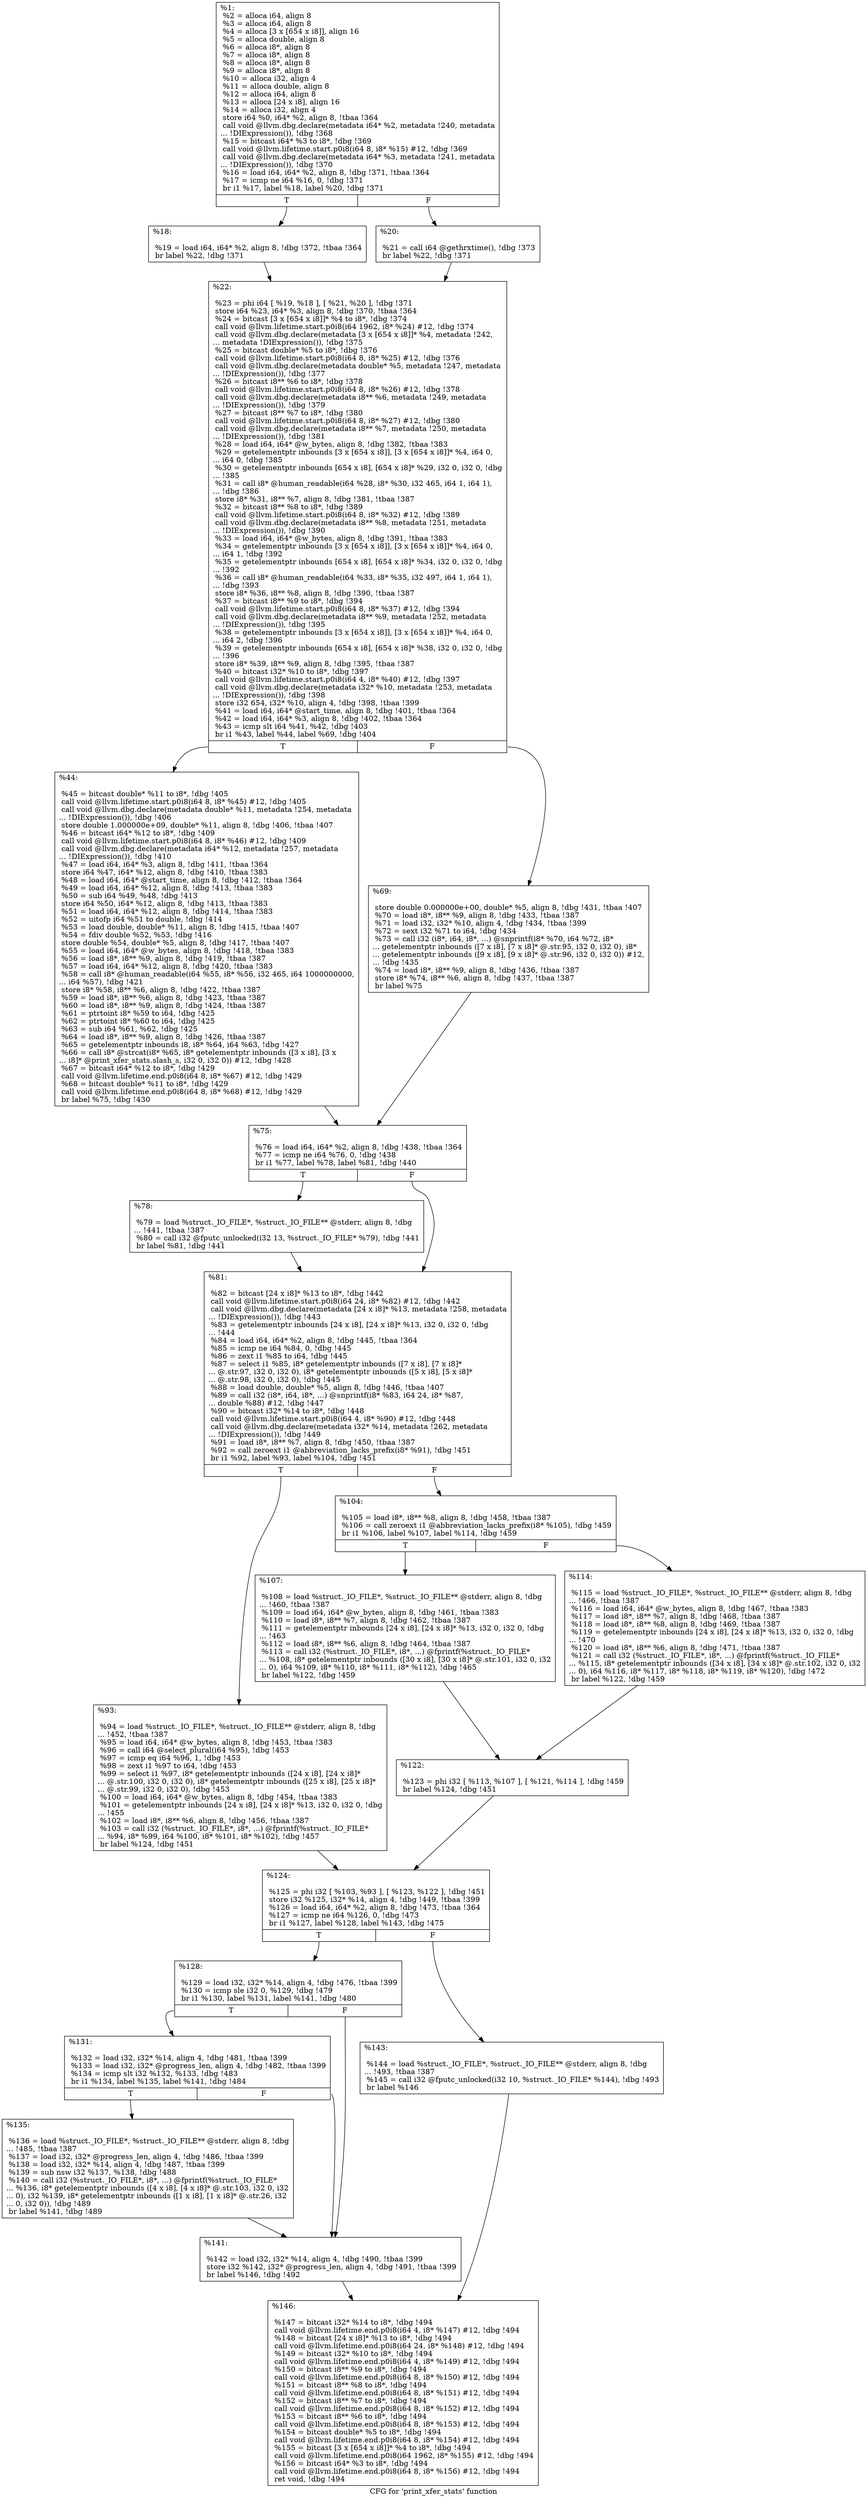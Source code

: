 digraph "CFG for 'print_xfer_stats' function" {
	label="CFG for 'print_xfer_stats' function";

	Node0x24ab180 [shape=record,label="{%1:\l  %2 = alloca i64, align 8\l  %3 = alloca i64, align 8\l  %4 = alloca [3 x [654 x i8]], align 16\l  %5 = alloca double, align 8\l  %6 = alloca i8*, align 8\l  %7 = alloca i8*, align 8\l  %8 = alloca i8*, align 8\l  %9 = alloca i8*, align 8\l  %10 = alloca i32, align 4\l  %11 = alloca double, align 8\l  %12 = alloca i64, align 8\l  %13 = alloca [24 x i8], align 16\l  %14 = alloca i32, align 4\l  store i64 %0, i64* %2, align 8, !tbaa !364\l  call void @llvm.dbg.declare(metadata i64* %2, metadata !240, metadata\l... !DIExpression()), !dbg !368\l  %15 = bitcast i64* %3 to i8*, !dbg !369\l  call void @llvm.lifetime.start.p0i8(i64 8, i8* %15) #12, !dbg !369\l  call void @llvm.dbg.declare(metadata i64* %3, metadata !241, metadata\l... !DIExpression()), !dbg !370\l  %16 = load i64, i64* %2, align 8, !dbg !371, !tbaa !364\l  %17 = icmp ne i64 %16, 0, !dbg !371\l  br i1 %17, label %18, label %20, !dbg !371\l|{<s0>T|<s1>F}}"];
	Node0x24ab180:s0 -> Node0x24ab2b0;
	Node0x24ab180:s1 -> Node0x24ab300;
	Node0x24ab2b0 [shape=record,label="{%18:\l\l  %19 = load i64, i64* %2, align 8, !dbg !372, !tbaa !364\l  br label %22, !dbg !371\l}"];
	Node0x24ab2b0 -> Node0x24ab350;
	Node0x24ab300 [shape=record,label="{%20:\l\l  %21 = call i64 @gethrxtime(), !dbg !373\l  br label %22, !dbg !371\l}"];
	Node0x24ab300 -> Node0x24ab350;
	Node0x24ab350 [shape=record,label="{%22:\l\l  %23 = phi i64 [ %19, %18 ], [ %21, %20 ], !dbg !371\l  store i64 %23, i64* %3, align 8, !dbg !370, !tbaa !364\l  %24 = bitcast [3 x [654 x i8]]* %4 to i8*, !dbg !374\l  call void @llvm.lifetime.start.p0i8(i64 1962, i8* %24) #12, !dbg !374\l  call void @llvm.dbg.declare(metadata [3 x [654 x i8]]* %4, metadata !242,\l... metadata !DIExpression()), !dbg !375\l  %25 = bitcast double* %5 to i8*, !dbg !376\l  call void @llvm.lifetime.start.p0i8(i64 8, i8* %25) #12, !dbg !376\l  call void @llvm.dbg.declare(metadata double* %5, metadata !247, metadata\l... !DIExpression()), !dbg !377\l  %26 = bitcast i8** %6 to i8*, !dbg !378\l  call void @llvm.lifetime.start.p0i8(i64 8, i8* %26) #12, !dbg !378\l  call void @llvm.dbg.declare(metadata i8** %6, metadata !249, metadata\l... !DIExpression()), !dbg !379\l  %27 = bitcast i8** %7 to i8*, !dbg !380\l  call void @llvm.lifetime.start.p0i8(i64 8, i8* %27) #12, !dbg !380\l  call void @llvm.dbg.declare(metadata i8** %7, metadata !250, metadata\l... !DIExpression()), !dbg !381\l  %28 = load i64, i64* @w_bytes, align 8, !dbg !382, !tbaa !383\l  %29 = getelementptr inbounds [3 x [654 x i8]], [3 x [654 x i8]]* %4, i64 0,\l... i64 0, !dbg !385\l  %30 = getelementptr inbounds [654 x i8], [654 x i8]* %29, i32 0, i32 0, !dbg\l... !385\l  %31 = call i8* @human_readable(i64 %28, i8* %30, i32 465, i64 1, i64 1),\l... !dbg !386\l  store i8* %31, i8** %7, align 8, !dbg !381, !tbaa !387\l  %32 = bitcast i8** %8 to i8*, !dbg !389\l  call void @llvm.lifetime.start.p0i8(i64 8, i8* %32) #12, !dbg !389\l  call void @llvm.dbg.declare(metadata i8** %8, metadata !251, metadata\l... !DIExpression()), !dbg !390\l  %33 = load i64, i64* @w_bytes, align 8, !dbg !391, !tbaa !383\l  %34 = getelementptr inbounds [3 x [654 x i8]], [3 x [654 x i8]]* %4, i64 0,\l... i64 1, !dbg !392\l  %35 = getelementptr inbounds [654 x i8], [654 x i8]* %34, i32 0, i32 0, !dbg\l... !392\l  %36 = call i8* @human_readable(i64 %33, i8* %35, i32 497, i64 1, i64 1),\l... !dbg !393\l  store i8* %36, i8** %8, align 8, !dbg !390, !tbaa !387\l  %37 = bitcast i8** %9 to i8*, !dbg !394\l  call void @llvm.lifetime.start.p0i8(i64 8, i8* %37) #12, !dbg !394\l  call void @llvm.dbg.declare(metadata i8** %9, metadata !252, metadata\l... !DIExpression()), !dbg !395\l  %38 = getelementptr inbounds [3 x [654 x i8]], [3 x [654 x i8]]* %4, i64 0,\l... i64 2, !dbg !396\l  %39 = getelementptr inbounds [654 x i8], [654 x i8]* %38, i32 0, i32 0, !dbg\l... !396\l  store i8* %39, i8** %9, align 8, !dbg !395, !tbaa !387\l  %40 = bitcast i32* %10 to i8*, !dbg !397\l  call void @llvm.lifetime.start.p0i8(i64 4, i8* %40) #12, !dbg !397\l  call void @llvm.dbg.declare(metadata i32* %10, metadata !253, metadata\l... !DIExpression()), !dbg !398\l  store i32 654, i32* %10, align 4, !dbg !398, !tbaa !399\l  %41 = load i64, i64* @start_time, align 8, !dbg !401, !tbaa !364\l  %42 = load i64, i64* %3, align 8, !dbg !402, !tbaa !364\l  %43 = icmp slt i64 %41, %42, !dbg !403\l  br i1 %43, label %44, label %69, !dbg !404\l|{<s0>T|<s1>F}}"];
	Node0x24ab350:s0 -> Node0x24ab3a0;
	Node0x24ab350:s1 -> Node0x24ab3f0;
	Node0x24ab3a0 [shape=record,label="{%44:\l\l  %45 = bitcast double* %11 to i8*, !dbg !405\l  call void @llvm.lifetime.start.p0i8(i64 8, i8* %45) #12, !dbg !405\l  call void @llvm.dbg.declare(metadata double* %11, metadata !254, metadata\l... !DIExpression()), !dbg !406\l  store double 1.000000e+09, double* %11, align 8, !dbg !406, !tbaa !407\l  %46 = bitcast i64* %12 to i8*, !dbg !409\l  call void @llvm.lifetime.start.p0i8(i64 8, i8* %46) #12, !dbg !409\l  call void @llvm.dbg.declare(metadata i64* %12, metadata !257, metadata\l... !DIExpression()), !dbg !410\l  %47 = load i64, i64* %3, align 8, !dbg !411, !tbaa !364\l  store i64 %47, i64* %12, align 8, !dbg !410, !tbaa !383\l  %48 = load i64, i64* @start_time, align 8, !dbg !412, !tbaa !364\l  %49 = load i64, i64* %12, align 8, !dbg !413, !tbaa !383\l  %50 = sub i64 %49, %48, !dbg !413\l  store i64 %50, i64* %12, align 8, !dbg !413, !tbaa !383\l  %51 = load i64, i64* %12, align 8, !dbg !414, !tbaa !383\l  %52 = uitofp i64 %51 to double, !dbg !414\l  %53 = load double, double* %11, align 8, !dbg !415, !tbaa !407\l  %54 = fdiv double %52, %53, !dbg !416\l  store double %54, double* %5, align 8, !dbg !417, !tbaa !407\l  %55 = load i64, i64* @w_bytes, align 8, !dbg !418, !tbaa !383\l  %56 = load i8*, i8** %9, align 8, !dbg !419, !tbaa !387\l  %57 = load i64, i64* %12, align 8, !dbg !420, !tbaa !383\l  %58 = call i8* @human_readable(i64 %55, i8* %56, i32 465, i64 1000000000,\l... i64 %57), !dbg !421\l  store i8* %58, i8** %6, align 8, !dbg !422, !tbaa !387\l  %59 = load i8*, i8** %6, align 8, !dbg !423, !tbaa !387\l  %60 = load i8*, i8** %9, align 8, !dbg !424, !tbaa !387\l  %61 = ptrtoint i8* %59 to i64, !dbg !425\l  %62 = ptrtoint i8* %60 to i64, !dbg !425\l  %63 = sub i64 %61, %62, !dbg !425\l  %64 = load i8*, i8** %9, align 8, !dbg !426, !tbaa !387\l  %65 = getelementptr inbounds i8, i8* %64, i64 %63, !dbg !427\l  %66 = call i8* @strcat(i8* %65, i8* getelementptr inbounds ([3 x i8], [3 x\l... i8]* @print_xfer_stats.slash_s, i32 0, i32 0)) #12, !dbg !428\l  %67 = bitcast i64* %12 to i8*, !dbg !429\l  call void @llvm.lifetime.end.p0i8(i64 8, i8* %67) #12, !dbg !429\l  %68 = bitcast double* %11 to i8*, !dbg !429\l  call void @llvm.lifetime.end.p0i8(i64 8, i8* %68) #12, !dbg !429\l  br label %75, !dbg !430\l}"];
	Node0x24ab3a0 -> Node0x24ab440;
	Node0x24ab3f0 [shape=record,label="{%69:\l\l  store double 0.000000e+00, double* %5, align 8, !dbg !431, !tbaa !407\l  %70 = load i8*, i8** %9, align 8, !dbg !433, !tbaa !387\l  %71 = load i32, i32* %10, align 4, !dbg !434, !tbaa !399\l  %72 = sext i32 %71 to i64, !dbg !434\l  %73 = call i32 (i8*, i64, i8*, ...) @snprintf(i8* %70, i64 %72, i8*\l... getelementptr inbounds ([7 x i8], [7 x i8]* @.str.95, i32 0, i32 0), i8*\l... getelementptr inbounds ([9 x i8], [9 x i8]* @.str.96, i32 0, i32 0)) #12,\l... !dbg !435\l  %74 = load i8*, i8** %9, align 8, !dbg !436, !tbaa !387\l  store i8* %74, i8** %6, align 8, !dbg !437, !tbaa !387\l  br label %75\l}"];
	Node0x24ab3f0 -> Node0x24ab440;
	Node0x24ab440 [shape=record,label="{%75:\l\l  %76 = load i64, i64* %2, align 8, !dbg !438, !tbaa !364\l  %77 = icmp ne i64 %76, 0, !dbg !438\l  br i1 %77, label %78, label %81, !dbg !440\l|{<s0>T|<s1>F}}"];
	Node0x24ab440:s0 -> Node0x24ab490;
	Node0x24ab440:s1 -> Node0x24ab4e0;
	Node0x24ab490 [shape=record,label="{%78:\l\l  %79 = load %struct._IO_FILE*, %struct._IO_FILE** @stderr, align 8, !dbg\l... !441, !tbaa !387\l  %80 = call i32 @fputc_unlocked(i32 13, %struct._IO_FILE* %79), !dbg !441\l  br label %81, !dbg !441\l}"];
	Node0x24ab490 -> Node0x24ab4e0;
	Node0x24ab4e0 [shape=record,label="{%81:\l\l  %82 = bitcast [24 x i8]* %13 to i8*, !dbg !442\l  call void @llvm.lifetime.start.p0i8(i64 24, i8* %82) #12, !dbg !442\l  call void @llvm.dbg.declare(metadata [24 x i8]* %13, metadata !258, metadata\l... !DIExpression()), !dbg !443\l  %83 = getelementptr inbounds [24 x i8], [24 x i8]* %13, i32 0, i32 0, !dbg\l... !444\l  %84 = load i64, i64* %2, align 8, !dbg !445, !tbaa !364\l  %85 = icmp ne i64 %84, 0, !dbg !445\l  %86 = zext i1 %85 to i64, !dbg !445\l  %87 = select i1 %85, i8* getelementptr inbounds ([7 x i8], [7 x i8]*\l... @.str.97, i32 0, i32 0), i8* getelementptr inbounds ([5 x i8], [5 x i8]*\l... @.str.98, i32 0, i32 0), !dbg !445\l  %88 = load double, double* %5, align 8, !dbg !446, !tbaa !407\l  %89 = call i32 (i8*, i64, i8*, ...) @snprintf(i8* %83, i64 24, i8* %87,\l... double %88) #12, !dbg !447\l  %90 = bitcast i32* %14 to i8*, !dbg !448\l  call void @llvm.lifetime.start.p0i8(i64 4, i8* %90) #12, !dbg !448\l  call void @llvm.dbg.declare(metadata i32* %14, metadata !262, metadata\l... !DIExpression()), !dbg !449\l  %91 = load i8*, i8** %7, align 8, !dbg !450, !tbaa !387\l  %92 = call zeroext i1 @abbreviation_lacks_prefix(i8* %91), !dbg !451\l  br i1 %92, label %93, label %104, !dbg !451\l|{<s0>T|<s1>F}}"];
	Node0x24ab4e0:s0 -> Node0x24ab530;
	Node0x24ab4e0:s1 -> Node0x24ab580;
	Node0x24ab530 [shape=record,label="{%93:\l\l  %94 = load %struct._IO_FILE*, %struct._IO_FILE** @stderr, align 8, !dbg\l... !452, !tbaa !387\l  %95 = load i64, i64* @w_bytes, align 8, !dbg !453, !tbaa !383\l  %96 = call i64 @select_plural(i64 %95), !dbg !453\l  %97 = icmp eq i64 %96, 1, !dbg !453\l  %98 = zext i1 %97 to i64, !dbg !453\l  %99 = select i1 %97, i8* getelementptr inbounds ([24 x i8], [24 x i8]*\l... @.str.100, i32 0, i32 0), i8* getelementptr inbounds ([25 x i8], [25 x i8]*\l... @.str.99, i32 0, i32 0), !dbg !453\l  %100 = load i64, i64* @w_bytes, align 8, !dbg !454, !tbaa !383\l  %101 = getelementptr inbounds [24 x i8], [24 x i8]* %13, i32 0, i32 0, !dbg\l... !455\l  %102 = load i8*, i8** %6, align 8, !dbg !456, !tbaa !387\l  %103 = call i32 (%struct._IO_FILE*, i8*, ...) @fprintf(%struct._IO_FILE*\l... %94, i8* %99, i64 %100, i8* %101, i8* %102), !dbg !457\l  br label %124, !dbg !451\l}"];
	Node0x24ab530 -> Node0x24ab6c0;
	Node0x24ab580 [shape=record,label="{%104:\l\l  %105 = load i8*, i8** %8, align 8, !dbg !458, !tbaa !387\l  %106 = call zeroext i1 @abbreviation_lacks_prefix(i8* %105), !dbg !459\l  br i1 %106, label %107, label %114, !dbg !459\l|{<s0>T|<s1>F}}"];
	Node0x24ab580:s0 -> Node0x24ab5d0;
	Node0x24ab580:s1 -> Node0x24ab620;
	Node0x24ab5d0 [shape=record,label="{%107:\l\l  %108 = load %struct._IO_FILE*, %struct._IO_FILE** @stderr, align 8, !dbg\l... !460, !tbaa !387\l  %109 = load i64, i64* @w_bytes, align 8, !dbg !461, !tbaa !383\l  %110 = load i8*, i8** %7, align 8, !dbg !462, !tbaa !387\l  %111 = getelementptr inbounds [24 x i8], [24 x i8]* %13, i32 0, i32 0, !dbg\l... !463\l  %112 = load i8*, i8** %6, align 8, !dbg !464, !tbaa !387\l  %113 = call i32 (%struct._IO_FILE*, i8*, ...) @fprintf(%struct._IO_FILE*\l... %108, i8* getelementptr inbounds ([30 x i8], [30 x i8]* @.str.101, i32 0, i32\l... 0), i64 %109, i8* %110, i8* %111, i8* %112), !dbg !465\l  br label %122, !dbg !459\l}"];
	Node0x24ab5d0 -> Node0x24ab670;
	Node0x24ab620 [shape=record,label="{%114:\l\l  %115 = load %struct._IO_FILE*, %struct._IO_FILE** @stderr, align 8, !dbg\l... !466, !tbaa !387\l  %116 = load i64, i64* @w_bytes, align 8, !dbg !467, !tbaa !383\l  %117 = load i8*, i8** %7, align 8, !dbg !468, !tbaa !387\l  %118 = load i8*, i8** %8, align 8, !dbg !469, !tbaa !387\l  %119 = getelementptr inbounds [24 x i8], [24 x i8]* %13, i32 0, i32 0, !dbg\l... !470\l  %120 = load i8*, i8** %6, align 8, !dbg !471, !tbaa !387\l  %121 = call i32 (%struct._IO_FILE*, i8*, ...) @fprintf(%struct._IO_FILE*\l... %115, i8* getelementptr inbounds ([34 x i8], [34 x i8]* @.str.102, i32 0, i32\l... 0), i64 %116, i8* %117, i8* %118, i8* %119, i8* %120), !dbg !472\l  br label %122, !dbg !459\l}"];
	Node0x24ab620 -> Node0x24ab670;
	Node0x24ab670 [shape=record,label="{%122:\l\l  %123 = phi i32 [ %113, %107 ], [ %121, %114 ], !dbg !459\l  br label %124, !dbg !451\l}"];
	Node0x24ab670 -> Node0x24ab6c0;
	Node0x24ab6c0 [shape=record,label="{%124:\l\l  %125 = phi i32 [ %103, %93 ], [ %123, %122 ], !dbg !451\l  store i32 %125, i32* %14, align 4, !dbg !449, !tbaa !399\l  %126 = load i64, i64* %2, align 8, !dbg !473, !tbaa !364\l  %127 = icmp ne i64 %126, 0, !dbg !473\l  br i1 %127, label %128, label %143, !dbg !475\l|{<s0>T|<s1>F}}"];
	Node0x24ab6c0:s0 -> Node0x24ab710;
	Node0x24ab6c0:s1 -> Node0x24ab850;
	Node0x24ab710 [shape=record,label="{%128:\l\l  %129 = load i32, i32* %14, align 4, !dbg !476, !tbaa !399\l  %130 = icmp sle i32 0, %129, !dbg !479\l  br i1 %130, label %131, label %141, !dbg !480\l|{<s0>T|<s1>F}}"];
	Node0x24ab710:s0 -> Node0x24ab760;
	Node0x24ab710:s1 -> Node0x24ab800;
	Node0x24ab760 [shape=record,label="{%131:\l\l  %132 = load i32, i32* %14, align 4, !dbg !481, !tbaa !399\l  %133 = load i32, i32* @progress_len, align 4, !dbg !482, !tbaa !399\l  %134 = icmp slt i32 %132, %133, !dbg !483\l  br i1 %134, label %135, label %141, !dbg !484\l|{<s0>T|<s1>F}}"];
	Node0x24ab760:s0 -> Node0x24ab7b0;
	Node0x24ab760:s1 -> Node0x24ab800;
	Node0x24ab7b0 [shape=record,label="{%135:\l\l  %136 = load %struct._IO_FILE*, %struct._IO_FILE** @stderr, align 8, !dbg\l... !485, !tbaa !387\l  %137 = load i32, i32* @progress_len, align 4, !dbg !486, !tbaa !399\l  %138 = load i32, i32* %14, align 4, !dbg !487, !tbaa !399\l  %139 = sub nsw i32 %137, %138, !dbg !488\l  %140 = call i32 (%struct._IO_FILE*, i8*, ...) @fprintf(%struct._IO_FILE*\l... %136, i8* getelementptr inbounds ([4 x i8], [4 x i8]* @.str.103, i32 0, i32\l... 0), i32 %139, i8* getelementptr inbounds ([1 x i8], [1 x i8]* @.str.26, i32\l... 0, i32 0)), !dbg !489\l  br label %141, !dbg !489\l}"];
	Node0x24ab7b0 -> Node0x24ab800;
	Node0x24ab800 [shape=record,label="{%141:\l\l  %142 = load i32, i32* %14, align 4, !dbg !490, !tbaa !399\l  store i32 %142, i32* @progress_len, align 4, !dbg !491, !tbaa !399\l  br label %146, !dbg !492\l}"];
	Node0x24ab800 -> Node0x24ab8a0;
	Node0x24ab850 [shape=record,label="{%143:\l\l  %144 = load %struct._IO_FILE*, %struct._IO_FILE** @stderr, align 8, !dbg\l... !493, !tbaa !387\l  %145 = call i32 @fputc_unlocked(i32 10, %struct._IO_FILE* %144), !dbg !493\l  br label %146\l}"];
	Node0x24ab850 -> Node0x24ab8a0;
	Node0x24ab8a0 [shape=record,label="{%146:\l\l  %147 = bitcast i32* %14 to i8*, !dbg !494\l  call void @llvm.lifetime.end.p0i8(i64 4, i8* %147) #12, !dbg !494\l  %148 = bitcast [24 x i8]* %13 to i8*, !dbg !494\l  call void @llvm.lifetime.end.p0i8(i64 24, i8* %148) #12, !dbg !494\l  %149 = bitcast i32* %10 to i8*, !dbg !494\l  call void @llvm.lifetime.end.p0i8(i64 4, i8* %149) #12, !dbg !494\l  %150 = bitcast i8** %9 to i8*, !dbg !494\l  call void @llvm.lifetime.end.p0i8(i64 8, i8* %150) #12, !dbg !494\l  %151 = bitcast i8** %8 to i8*, !dbg !494\l  call void @llvm.lifetime.end.p0i8(i64 8, i8* %151) #12, !dbg !494\l  %152 = bitcast i8** %7 to i8*, !dbg !494\l  call void @llvm.lifetime.end.p0i8(i64 8, i8* %152) #12, !dbg !494\l  %153 = bitcast i8** %6 to i8*, !dbg !494\l  call void @llvm.lifetime.end.p0i8(i64 8, i8* %153) #12, !dbg !494\l  %154 = bitcast double* %5 to i8*, !dbg !494\l  call void @llvm.lifetime.end.p0i8(i64 8, i8* %154) #12, !dbg !494\l  %155 = bitcast [3 x [654 x i8]]* %4 to i8*, !dbg !494\l  call void @llvm.lifetime.end.p0i8(i64 1962, i8* %155) #12, !dbg !494\l  %156 = bitcast i64* %3 to i8*, !dbg !494\l  call void @llvm.lifetime.end.p0i8(i64 8, i8* %156) #12, !dbg !494\l  ret void, !dbg !494\l}"];
}
